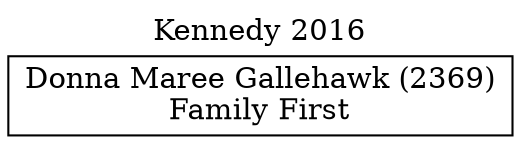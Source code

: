 // House preference flow
digraph "Donna Maree Gallehawk (2369)_Kennedy_2016" {
	graph [label="Kennedy 2016" labelloc=t mclimit=10]
	node [shape=box]
	"Donna Maree Gallehawk (2369)" [label="Donna Maree Gallehawk (2369)
Family First"]
}
